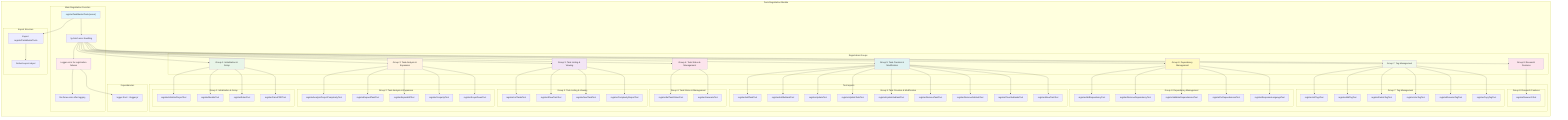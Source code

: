 graph TB
    %% Tools Index - Interface Layer
    %% File: mcp-server/src/tools/index.js
    
    subgraph "Tools Registration Module"
        direction TB
        
        subgraph "Tool Imports"
            direction TB
            
            subgraph "Group 1: Initialization & Setup"
                INIT_PROJECT["registerInitializeProjectTool"]
                MODELS["registerModelsTool"]
                RULES["registerRulesTool"]
                PARSE_PRD["registerParsePRDTool"]
            end
            
            subgraph "Group 2: Task Analysis & Expansion"
                ANALYZE_COMPLEXITY["registerAnalyzeProjectComplexityTool"]
                EXPAND_TASK["registerExpandTaskTool"]
                EXPAND_ALL["registerExpandAllTool"]
                SCOPE_UP["registerScopeUpTool"]
                SCOPE_DOWN["registerScopeDownTool"]
            end
            
            subgraph "Group 3: Task Listing & Viewing"
                LIST_TASKS["registerListTasksTool"]
                SHOW_TASK["registerShowTaskTool"]
                NEXT_TASK["registerNextTaskTool"]
                COMPLEXITY_REPORT["registerComplexityReportTool"]
            end
            
            subgraph "Group 4: Task Status & Management"
                SET_STATUS["registerSetTaskStatusTool"]
                GENERATE["registerGenerateTool"]
            end
            
            subgraph "Group 5: Task Creation & Modification"
                ADD_TASK["registerAddTaskTool"]
                ADD_SUBTASK["registerAddSubtaskTool"]
                UPDATE["registerUpdateTool"]
                UPDATE_TASK["registerUpdateTaskTool"]
                UPDATE_SUBTASK["registerUpdateSubtaskTool"]
                REMOVE_TASK["registerRemoveTaskTool"]
                REMOVE_SUBTASK["registerRemoveSubtaskTool"]
                CLEAR_SUBTASKS["registerClearSubtasksTool"]
                MOVE_TASK["registerMoveTaskTool"]
            end
            
            subgraph "Group 6: Dependency Management"
                ADD_DEPENDENCY["registerAddDependencyTool"]
                REMOVE_DEPENDENCY["registerRemoveDependencyTool"]
                VALIDATE_DEPS["registerValidateDependenciesTool"]
                FIX_DEPS["registerFixDependenciesTool"]
                RESPONSE_LANG["registerResponseLanguageTool"]
            end
            
            subgraph "Group 7: Tag Management"
                LIST_TAGS["registerListTagsTool"]
                ADD_TAG["registerAddTagTool"]
                DELETE_TAG["registerDeleteTagTool"]
                USE_TAG["registerUseTagTool"]
                RENAME_TAG["registerRenameTagTool"]
                COPY_TAG["registerCopyTagTool"]
            end
            
            subgraph "Group 8: Research Features"
                RESEARCH["registerResearchTool"]
            end
        end
        
        subgraph "Dependencies"
            LOGGER["logger from '../logger.js'"]
        end
        
        subgraph "Main Registration Function"
            REGISTER_ALL["registerTaskMasterTools(server)"]
            TRY_CATCH["try/catch error handling"]
            ERROR_LOG["Logger error for registration failures"]
            THROW_ERROR["Re-throw error after logging"]
        end
        
        subgraph "Registration Groups"
            direction TB
            
            GROUP_1_REG["Group 1: Initialization & Setup"]
            GROUP_2_REG["Group 2: Task Analysis & Expansion"]
            GROUP_3_REG["Group 3: Task Listing & Viewing"]
            GROUP_4_REG["Group 4: Task Status & Management"]
            GROUP_5_REG["Group 5: Task Creation & Modification"]
            GROUP_6_REG["Group 6: Dependency Management"]
            GROUP_7_REG["Group 7: Tag Management"]
            GROUP_8_REG["Group 8: Research Features"]
        end
        
        subgraph "Export Structure"
            EXPORT_FUNCTION["Export registerTaskMasterTools"]
            DEFAULT_EXPORT["Default export object"]
        end
    end
    
    %% Main Registration Flow
    REGISTER_ALL --> TRY_CATCH
    TRY_CATCH --> GROUP_1_REG
    TRY_CATCH --> GROUP_2_REG
    TRY_CATCH --> GROUP_3_REG
    TRY_CATCH --> GROUP_4_REG
    TRY_CATCH --> GROUP_5_REG
    TRY_CATCH --> GROUP_6_REG
    TRY_CATCH --> GROUP_7_REG
    TRY_CATCH --> GROUP_8_REG
    
    %% Group 1 Registration
    GROUP_1_REG --> INIT_PROJECT
    GROUP_1_REG --> MODELS
    GROUP_1_REG --> RULES
    GROUP_1_REG --> PARSE_PRD
    
    %% Group 2 Registration
    GROUP_2_REG --> ANALYZE_COMPLEXITY
    GROUP_2_REG --> EXPAND_TASK
    GROUP_2_REG --> EXPAND_ALL
    GROUP_2_REG --> SCOPE_UP
    GROUP_2_REG --> SCOPE_DOWN
    
    %% Group 3 Registration
    GROUP_3_REG --> LIST_TASKS
    GROUP_3_REG --> SHOW_TASK
    GROUP_3_REG --> NEXT_TASK
    GROUP_3_REG --> COMPLEXITY_REPORT
    
    %% Group 4 Registration
    GROUP_4_REG --> SET_STATUS
    GROUP_4_REG --> GENERATE
    
    %% Group 5 Registration
    GROUP_5_REG --> ADD_TASK
    GROUP_5_REG --> ADD_SUBTASK
    GROUP_5_REG --> UPDATE
    GROUP_5_REG --> UPDATE_TASK
    GROUP_5_REG --> UPDATE_SUBTASK
    GROUP_5_REG --> REMOVE_TASK
    GROUP_5_REG --> REMOVE_SUBTASK
    GROUP_5_REG --> CLEAR_SUBTASKS
    GROUP_5_REG --> MOVE_TASK
    
    %% Group 6 Registration
    GROUP_6_REG --> ADD_DEPENDENCY
    GROUP_6_REG --> REMOVE_DEPENDENCY
    GROUP_6_REG --> VALIDATE_DEPS
    GROUP_6_REG --> FIX_DEPS
    GROUP_6_REG --> RESPONSE_LANG
    
    %% Group 7 Registration
    GROUP_7_REG --> LIST_TAGS
    GROUP_7_REG --> ADD_TAG
    GROUP_7_REG --> DELETE_TAG
    GROUP_7_REG --> USE_TAG
    GROUP_7_REG --> RENAME_TAG
    GROUP_7_REG --> COPY_TAG
    
    %% Group 8 Registration
    GROUP_8_REG --> RESEARCH
    
    %% Error Handling
    TRY_CATCH --> ERROR_LOG
    ERROR_LOG --> LOGGER
    ERROR_LOG --> THROW_ERROR
    
    %% Exports
    REGISTER_ALL --> EXPORT_FUNCTION
    EXPORT_FUNCTION --> DEFAULT_EXPORT
    
    style REGISTER_ALL fill:#e1f5fe
    style GROUP_1_REG fill:#e8f5e8
    style GROUP_2_REG fill:#fff3e0
    style GROUP_3_REG fill:#f3e5f5
    style GROUP_4_REG fill:#fce4ec
    style GROUP_5_REG fill:#e0f2f1
    style GROUP_6_REG fill:#fff9c4
    style GROUP_7_REG fill:#f1f8e9
    style GROUP_8_REG fill:#fce4ec
    style ERROR_LOG fill:#ffebee